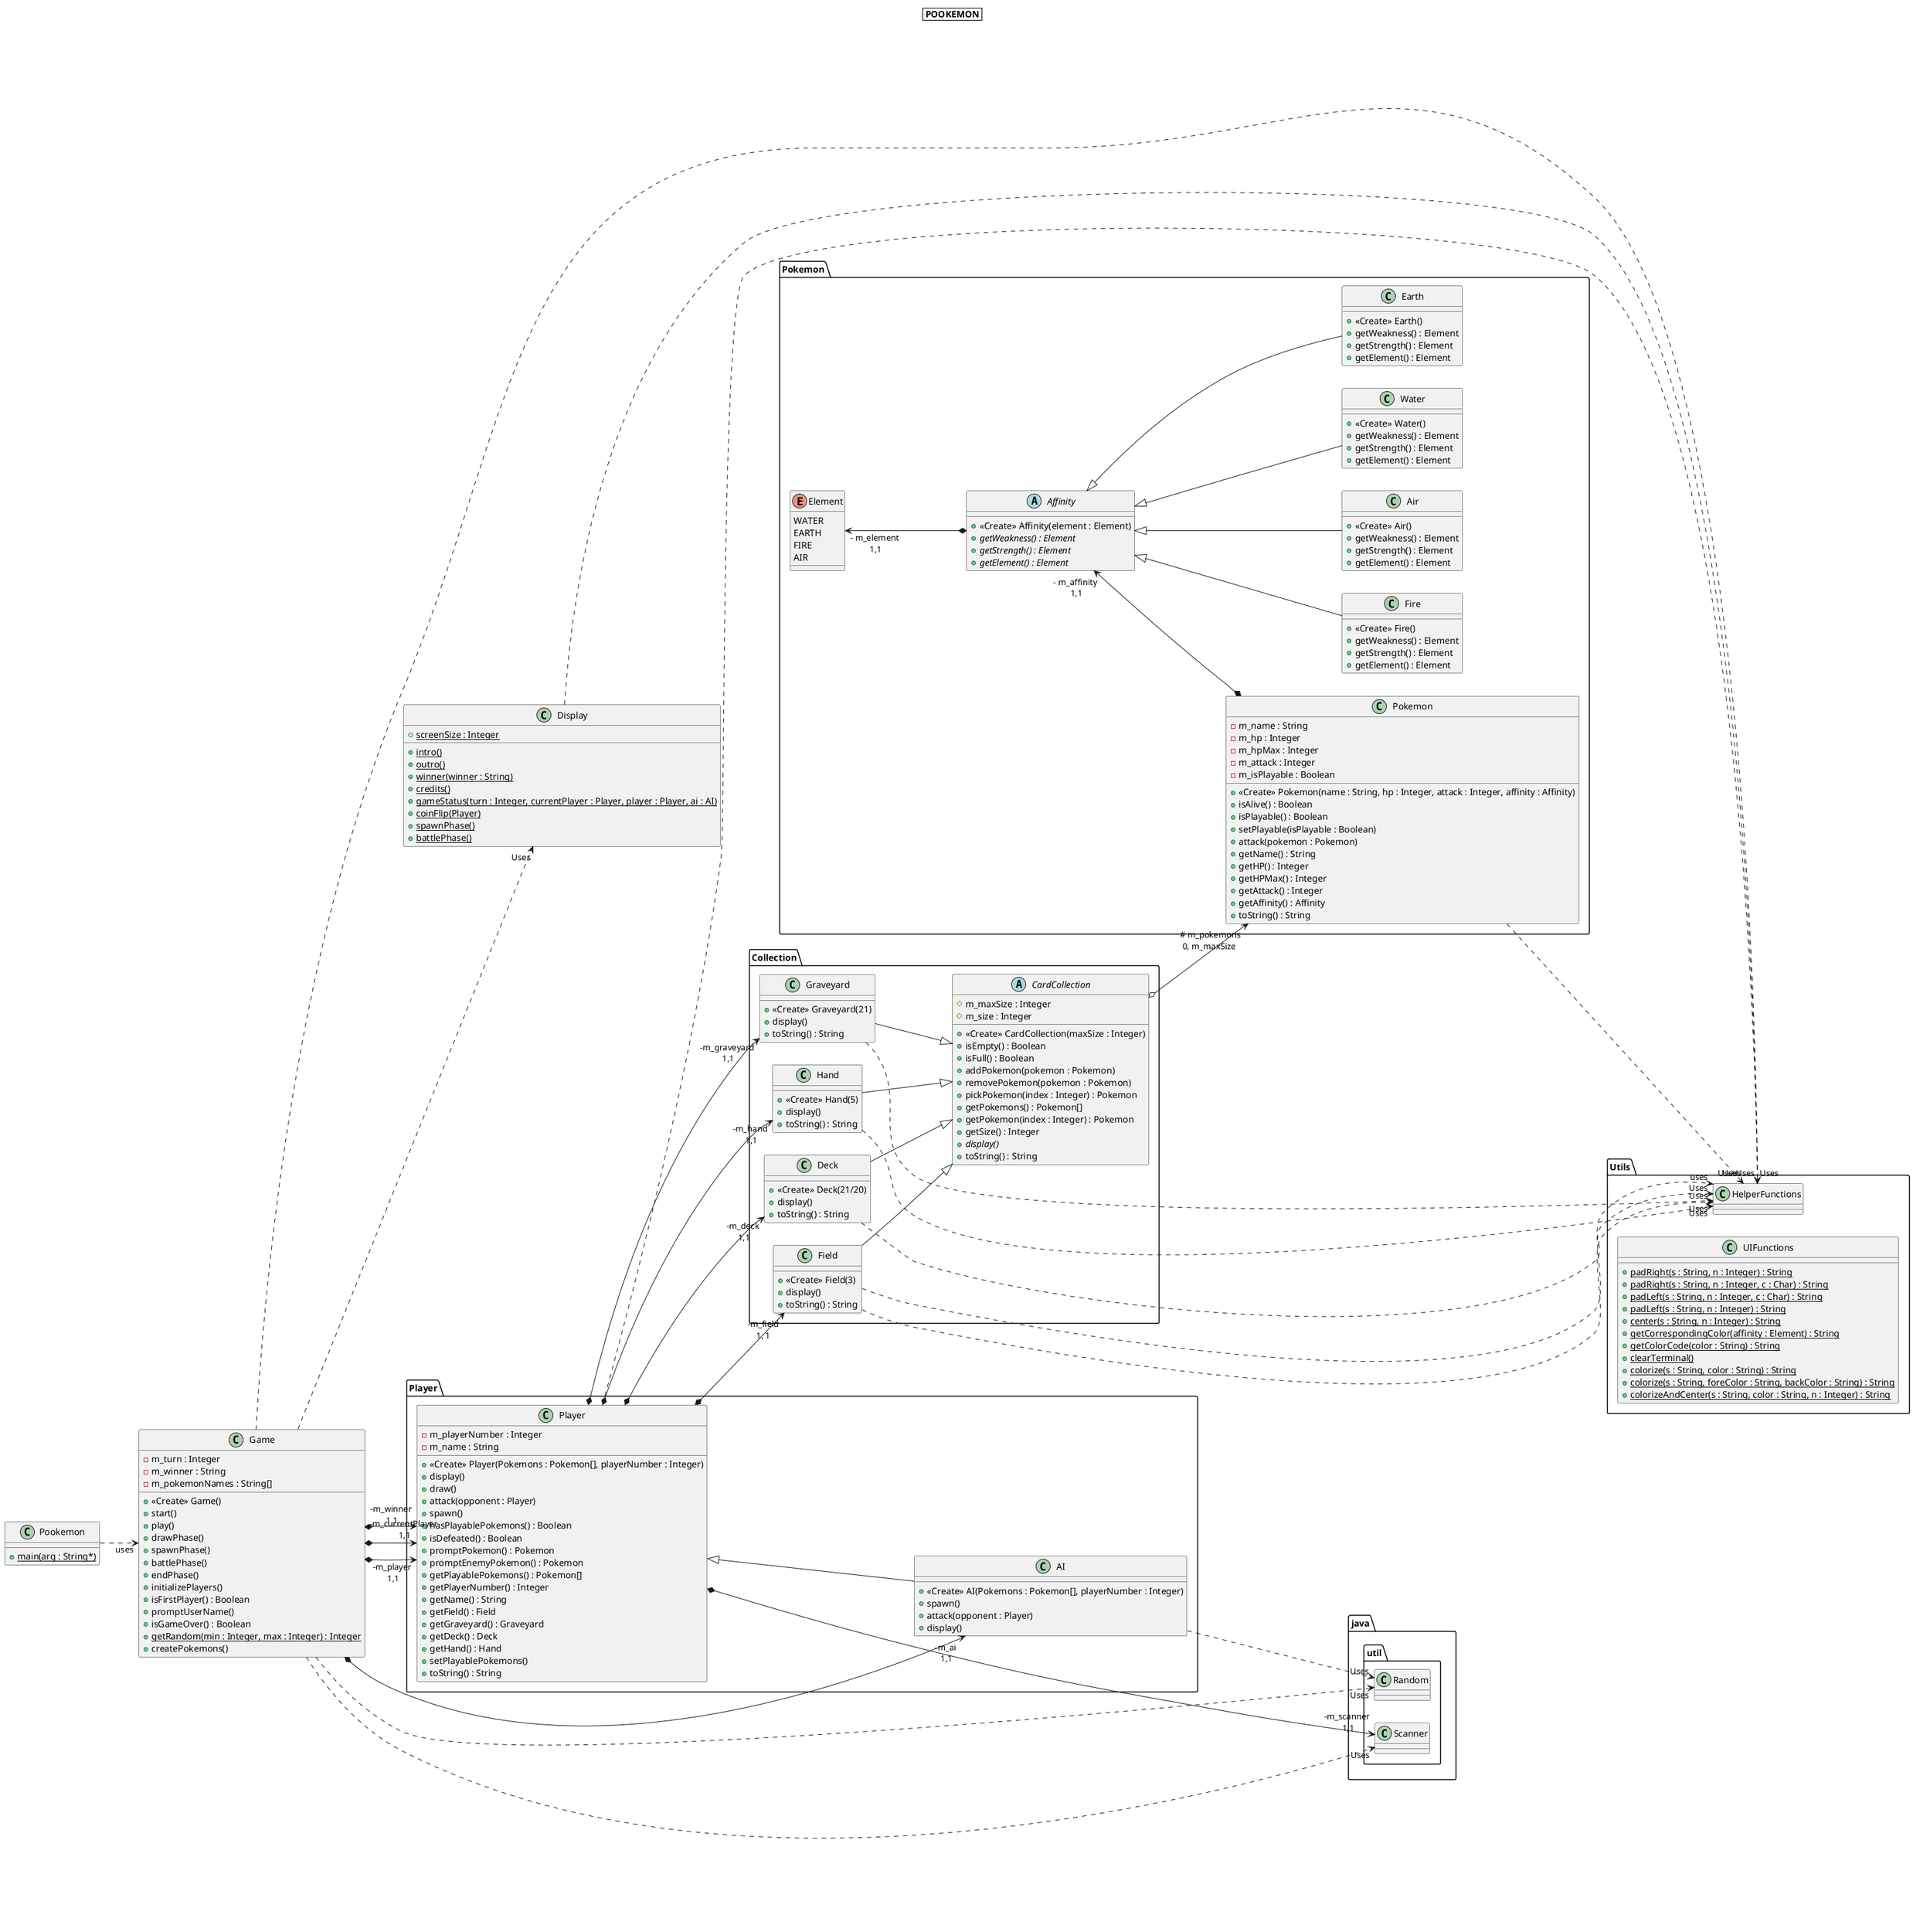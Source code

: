 @startuml POOKEMON
title | POOKEMON |
left to right direction

package java.util
{
    class Random
    class Scanner
}
package Collection
{
    abstract class CardCollection
    {
        # m_maxSize : Integer
        # m_size : Integer
        + <<Create>> CardCollection(maxSize : Integer)
        + isEmpty() : Boolean
        + isFull() : Boolean
        + addPokemon(pokemon : Pokemon)
        + removePokemon(pokemon : Pokemon)
        + pickPokemon(index : Integer) : Pokemon
        + getPokemons() : Pokemon[]
        + getPokemon(index : Integer) : Pokemon
        + getSize() : Integer
        + {abstract}display()
        + toString() : String
    }
    class Deck
    {
        + <<Create>> Deck(21/20)
        + display()
        + toString() : String
    }

    class Field
    {
        + <<Create>> Field(3)
        + display()
        + toString() : String
    }

    class Graveyard
    {
        + <<Create>> Graveyard(21)
        + display()
        + toString() : String
    }

    class Hand
    {
        + <<Create>> Hand(5)
        + display()
        + toString() : String
    }
}
' Heritage
Deck --|> CardCollection
Field --|> CardCollection
Graveyard --|> CardCollection
Hand --|> CardCollection
Deck ..> "Uses" Utils.HelperFunctions
Graveyard ..> "Uses" Utils.HelperFunctions
Hand ..> "Uses" Utils.HelperFunctions
Field ..> "Uses" Utils.HelperFunctions


' Agrégations
CardCollection o--> " # m_pokemons\n0, m_maxSize" Pokemon.Pokemon

package Player
{
    class Player
    {
        - m_playerNumber : Integer
        - m_name : String

        + <<Create>> Player(Pokemons : Pokemon[], playerNumber : Integer)
        + display()
        + draw()
        + attack(opponent : Player)
        + spawn()
        + hasPlayablePokemons() : Boolean
        + isDefeated() : Boolean
        + promptPokemon() : Pokemon
        + promptEnemyPokemon() : Pokemon
        + getPlayablePokemons() : Pokemon[]
        + getPlayerNumber() : Integer
        + getName() : String
        + getField() : Field
        + getGraveyard() : Graveyard
        + getDeck() : Deck
        + getHand() : Hand
        + setPlayablePokemons()
        + toString() : String
    }

    class AI
    {
        + <<Create>> AI(Pokemons : Pokemon[], playerNumber : Integer)
        + spawn()
        + attack(opponent : Player)
        + display()
    }
}

Player.Player *--> "-m_field\n1, 1" Collection.Field
Player.Player *--> "-m_graveyard\n 1,1" Collection.Graveyard
Player.Player *--> "-m_deck\n 1,1" Collection.Deck
Player.Player *--> "-m_hand\n 1,1" Collection.Hand
Player.Player *--> "-m_scanner\n 1,1" java.util.Scanner
Player.Player ..> "Uses" Utils.HelperFunctions
Player.AI ..> "Uses" java.util.Random

AI --up-|> Player.Player

package Pokemon
{
    class Pokemon
    {
       - m_name : String
       - m_hp : Integer
       - m_hpMax : Integer
       - m_attack : Integer
       - m_isPlayable : Boolean
       + <<Create>> Pokemon(name : String, hp : Integer, attack : Integer, affinity : Affinity)
       + isAlive() : Boolean
       + isPlayable() : Boolean
       + setPlayable(isPlayable : Boolean)
       + attack(pokemon : Pokemon)
       + getName() : String
       + getHP() : Integer
       + getHPMax() : Integer
       + getAttack() : Integer
       + getAffinity() : Affinity
       + toString() : String
    }

    enum Element
    {
        WATER
        EARTH
        FIRE
        AIR
    }

    abstract class Affinity
    {
        + <<Create>> Affinity(element : Element)
        +{abstract} getWeakness() : Element
        +{abstract} getStrength() : Element
        +{abstract} getElement() : Element
    }
    class Water
    {
        + <<Create>> Water()
        + getWeakness() : Element
        + getStrength() : Element
        + getElement() : Element
    }
    class Earth
    {
        + <<Create>> Earth()
        + getWeakness() : Element
        + getStrength() : Element
        + getElement() : Element
    }
    class Fire
    {
        + <<Create>> Fire()
        + getWeakness() : Element
        + getStrength() : Element
        + getElement() : Element
    }
    class Air
    {
        + <<Create>> Air()
        + getWeakness() : Element
        + getStrength() : Element
        + getElement() : Element
    }
}
Pokemon.Element "- m_element\n 1,1"  <--* Pokemon.Affinity
Pokemon.Affinity "- m_affinity\n 1,1" <--* Pokemon.Pokemon
Pokemon.Affinity <|-- Pokemon.Water
Pokemon.Affinity <|-- Pokemon.Earth
Pokemon.Affinity <|-- Pokemon.Fire
Pokemon.Affinity <|-- Pokemon.Air
Pokemon.Pokemon ..> "Uses" Utils.HelperFunctions
package Utils
{
    class UIFunctions
    {
        +{static}padRight(s : String, n : Integer) : String
        +{static}padRight(s : String, n : Integer, c : Char) : String
        +{static}padLeft(s : String, n : Integer, c : Char) : String
        +{static}padLeft(s : String, n : Integer) : String
        +{static} center(s : String, n : Integer) : String
        +{static}getCorrespondingColor(affinity : Element) : String
        +{static}getColorCode(color : String) : String
        +{static}clearTerminal()
        +{static}colorize(s : String, color : String) : String
        +{static}colorize(s : String, foreColor : String, backColor : String) : String
        +{static}colorizeAndCenter(s : String, color : String, n : Integer) : String
    }
}

class Game
{
    - m_turn : Integer
    - m_winner : String
    - m_pokemonNames : String[]
    + <<Create>> Game()
    + start()
    + play()
    + drawPhase()
    + spawnPhase()
    + battlePhase()
    + endPhase()
    + initializePlayers()
    + isFirstPlayer() : Boolean
    + promptUserName()
    + isGameOver() : Boolean
    + {static} getRandom(min : Integer, max : Integer) : Integer
    + createPokemons()
}
class Display
{
    +{static} screenSize : Integer
    +{static} intro()
    +{static} outro()
    +{static} winner(winner : String)
    +{static} credits()
    +{static} gameStatus(turn : Integer, currentPlayer : Player, player : Player, ai : AI)
    +{static} coinFlip(Player)
    +{static} spawnPhase()
    +{static} battlePhase()
}
Game ..> "Uses" Display
Display ..> "Uses" Utils.HelperFunctions
Game *--> "-m_player\n 1,1" Player.Player
Game *--> "-m_ai\n 1,1" Player.AI
Game *--> "-m_currentPlayer\n 1,1" Player.Player
Game *--> "-m_winner\n 1,1" Player.Player
Game ..> "Uses" Utils.HelperFunctions
Game ..> "Uses" java.util.Random
Game ..> "Uses" java.util.Scanner
class Pookemon
{
    +{static}main(arg : String*)
}

Pookemon ..> "uses" Game
Field ..> "uses" Utils.HelperFunctions

@enduml